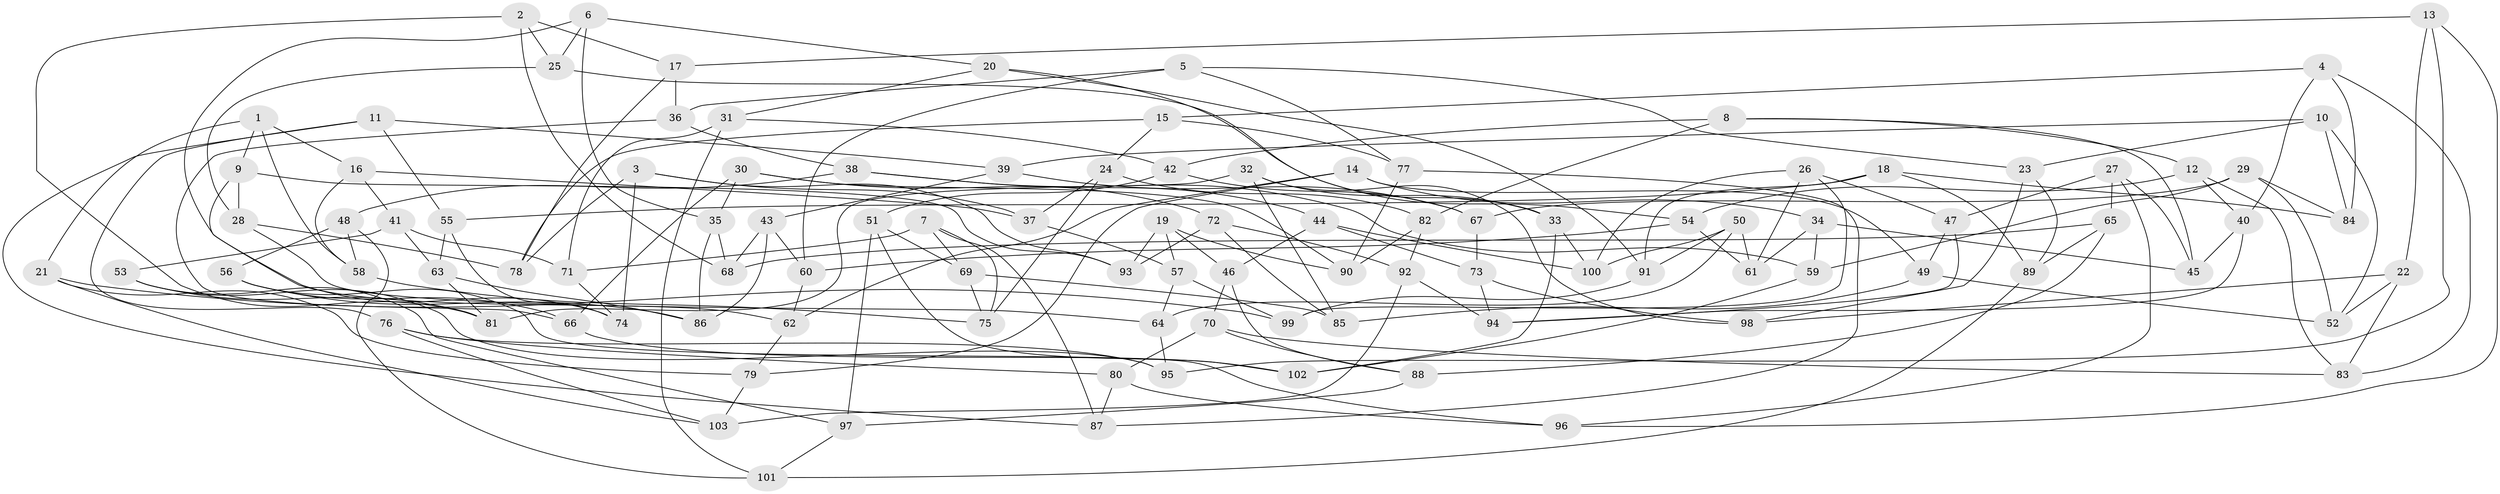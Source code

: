 // coarse degree distribution, {4: 0.06060606060606061, 6: 0.3333333333333333, 7: 0.12121212121212122, 8: 0.24242424242424243, 5: 0.18181818181818182, 9: 0.06060606060606061}
// Generated by graph-tools (version 1.1) at 2025/38/03/04/25 23:38:18]
// undirected, 103 vertices, 206 edges
graph export_dot {
  node [color=gray90,style=filled];
  1;
  2;
  3;
  4;
  5;
  6;
  7;
  8;
  9;
  10;
  11;
  12;
  13;
  14;
  15;
  16;
  17;
  18;
  19;
  20;
  21;
  22;
  23;
  24;
  25;
  26;
  27;
  28;
  29;
  30;
  31;
  32;
  33;
  34;
  35;
  36;
  37;
  38;
  39;
  40;
  41;
  42;
  43;
  44;
  45;
  46;
  47;
  48;
  49;
  50;
  51;
  52;
  53;
  54;
  55;
  56;
  57;
  58;
  59;
  60;
  61;
  62;
  63;
  64;
  65;
  66;
  67;
  68;
  69;
  70;
  71;
  72;
  73;
  74;
  75;
  76;
  77;
  78;
  79;
  80;
  81;
  82;
  83;
  84;
  85;
  86;
  87;
  88;
  89;
  90;
  91;
  92;
  93;
  94;
  95;
  96;
  97;
  98;
  99;
  100;
  101;
  102;
  103;
  1 -- 16;
  1 -- 58;
  1 -- 9;
  1 -- 21;
  2 -- 68;
  2 -- 81;
  2 -- 17;
  2 -- 25;
  3 -- 74;
  3 -- 93;
  3 -- 37;
  3 -- 78;
  4 -- 84;
  4 -- 83;
  4 -- 40;
  4 -- 15;
  5 -- 60;
  5 -- 36;
  5 -- 77;
  5 -- 23;
  6 -- 20;
  6 -- 35;
  6 -- 25;
  6 -- 62;
  7 -- 87;
  7 -- 71;
  7 -- 69;
  7 -- 75;
  8 -- 12;
  8 -- 45;
  8 -- 42;
  8 -- 82;
  9 -- 28;
  9 -- 74;
  9 -- 93;
  10 -- 52;
  10 -- 84;
  10 -- 23;
  10 -- 39;
  11 -- 76;
  11 -- 39;
  11 -- 55;
  11 -- 87;
  12 -- 40;
  12 -- 83;
  12 -- 54;
  13 -- 22;
  13 -- 95;
  13 -- 96;
  13 -- 17;
  14 -- 34;
  14 -- 62;
  14 -- 49;
  14 -- 79;
  15 -- 24;
  15 -- 78;
  15 -- 77;
  16 -- 58;
  16 -- 37;
  16 -- 41;
  17 -- 36;
  17 -- 78;
  18 -- 84;
  18 -- 55;
  18 -- 91;
  18 -- 89;
  19 -- 90;
  19 -- 57;
  19 -- 93;
  19 -- 46;
  20 -- 91;
  20 -- 31;
  20 -- 33;
  21 -- 79;
  21 -- 99;
  21 -- 103;
  22 -- 98;
  22 -- 83;
  22 -- 52;
  23 -- 98;
  23 -- 89;
  24 -- 75;
  24 -- 37;
  24 -- 82;
  25 -- 54;
  25 -- 28;
  26 -- 100;
  26 -- 47;
  26 -- 99;
  26 -- 61;
  27 -- 65;
  27 -- 96;
  27 -- 45;
  27 -- 47;
  28 -- 64;
  28 -- 78;
  29 -- 59;
  29 -- 84;
  29 -- 52;
  29 -- 67;
  30 -- 66;
  30 -- 35;
  30 -- 72;
  30 -- 90;
  31 -- 42;
  31 -- 71;
  31 -- 101;
  32 -- 98;
  32 -- 85;
  32 -- 33;
  32 -- 81;
  33 -- 102;
  33 -- 100;
  34 -- 59;
  34 -- 61;
  34 -- 45;
  35 -- 86;
  35 -- 68;
  36 -- 66;
  36 -- 38;
  37 -- 57;
  38 -- 48;
  38 -- 59;
  38 -- 44;
  39 -- 67;
  39 -- 43;
  40 -- 94;
  40 -- 45;
  41 -- 63;
  41 -- 71;
  41 -- 53;
  42 -- 51;
  42 -- 67;
  43 -- 60;
  43 -- 68;
  43 -- 86;
  44 -- 100;
  44 -- 73;
  44 -- 46;
  46 -- 70;
  46 -- 88;
  47 -- 94;
  47 -- 49;
  48 -- 56;
  48 -- 58;
  48 -- 101;
  49 -- 85;
  49 -- 52;
  50 -- 64;
  50 -- 61;
  50 -- 91;
  50 -- 100;
  51 -- 102;
  51 -- 97;
  51 -- 69;
  53 -- 81;
  53 -- 97;
  53 -- 95;
  54 -- 60;
  54 -- 61;
  55 -- 74;
  55 -- 63;
  56 -- 66;
  56 -- 86;
  56 -- 96;
  57 -- 99;
  57 -- 64;
  58 -- 75;
  59 -- 102;
  60 -- 62;
  62 -- 79;
  63 -- 81;
  63 -- 86;
  64 -- 95;
  65 -- 88;
  65 -- 89;
  65 -- 68;
  66 -- 102;
  67 -- 73;
  69 -- 75;
  69 -- 85;
  70 -- 80;
  70 -- 83;
  70 -- 88;
  71 -- 74;
  72 -- 93;
  72 -- 85;
  72 -- 92;
  73 -- 94;
  73 -- 98;
  76 -- 95;
  76 -- 103;
  76 -- 80;
  77 -- 90;
  77 -- 87;
  79 -- 103;
  80 -- 87;
  80 -- 96;
  82 -- 92;
  82 -- 90;
  88 -- 97;
  89 -- 101;
  91 -- 99;
  92 -- 103;
  92 -- 94;
  97 -- 101;
}
